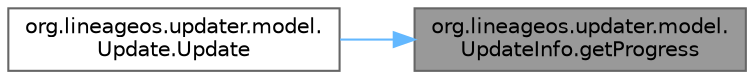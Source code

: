 digraph "org.lineageos.updater.model.UpdateInfo.getProgress"
{
 // LATEX_PDF_SIZE
  bgcolor="transparent";
  edge [fontname=Helvetica,fontsize=10,labelfontname=Helvetica,labelfontsize=10];
  node [fontname=Helvetica,fontsize=10,shape=box,height=0.2,width=0.4];
  rankdir="RL";
  Node1 [label="org.lineageos.updater.model.\lUpdateInfo.getProgress",height=0.2,width=0.4,color="gray40", fillcolor="grey60", style="filled", fontcolor="black",tooltip=" "];
  Node1 -> Node2 [dir="back",color="steelblue1",style="solid"];
  Node2 [label="org.lineageos.updater.model.\lUpdate.Update",height=0.2,width=0.4,color="grey40", fillcolor="white", style="filled",URL="$classorg_1_1lineageos_1_1updater_1_1model_1_1_update.html#a9bef57b8f273149c6e11ca60e0a591b0",tooltip=" "];
}
